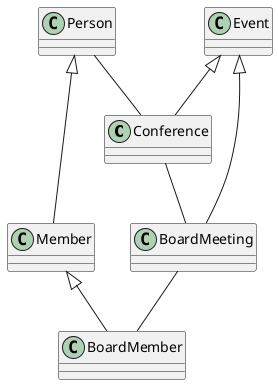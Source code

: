 @startuml


Conference -- BoardMeeting
Event <|-- Conference
Event <|-- BoardMeeting

Person <|-- Member
Member <|-- BoardMember

Person -- Conference
BoardMeeting -- BoardMember
@enduml